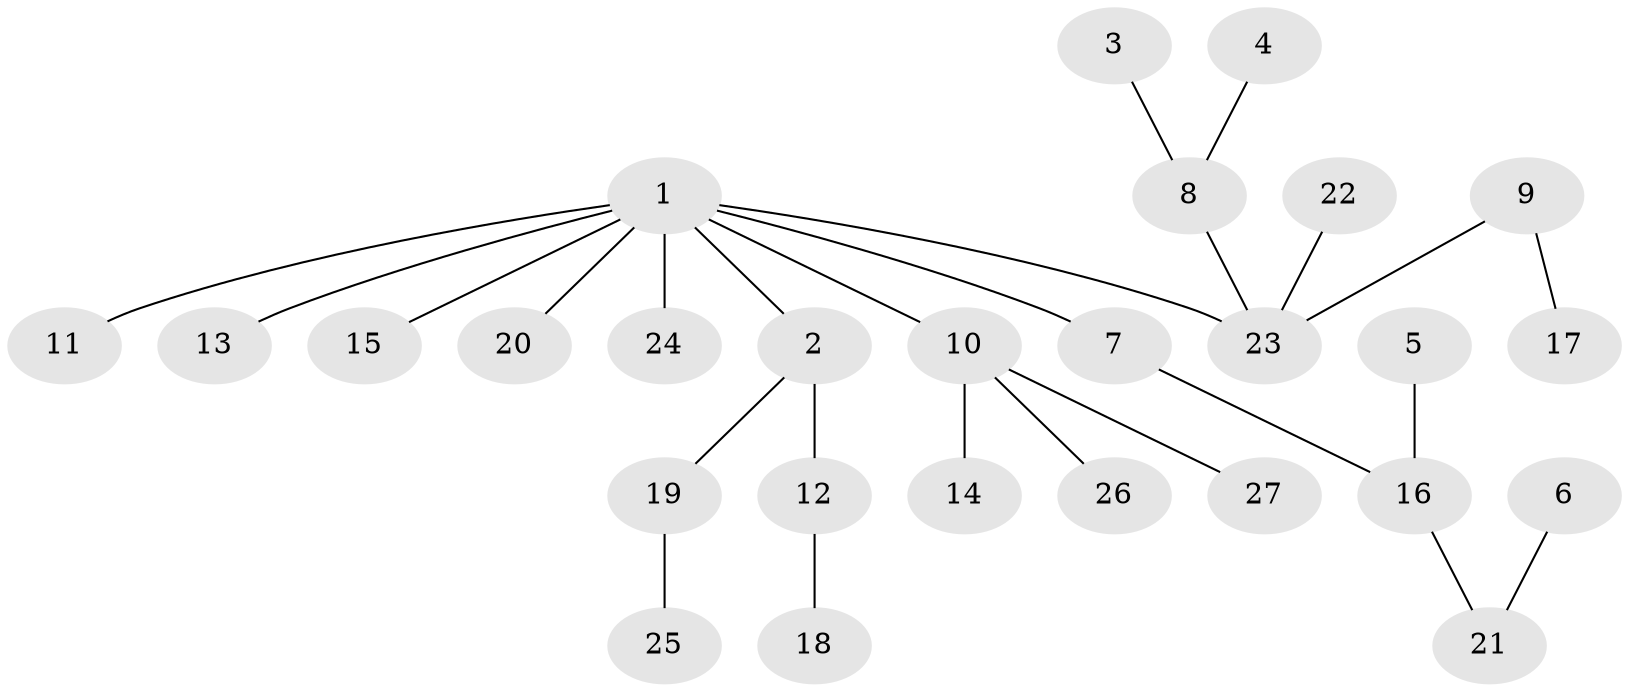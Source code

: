 // original degree distribution, {7: 0.018867924528301886, 3: 0.18867924528301888, 5: 0.018867924528301886, 4: 0.05660377358490566, 2: 0.22641509433962265, 1: 0.49056603773584906}
// Generated by graph-tools (version 1.1) at 2025/50/03/09/25 03:50:25]
// undirected, 27 vertices, 26 edges
graph export_dot {
graph [start="1"]
  node [color=gray90,style=filled];
  1;
  2;
  3;
  4;
  5;
  6;
  7;
  8;
  9;
  10;
  11;
  12;
  13;
  14;
  15;
  16;
  17;
  18;
  19;
  20;
  21;
  22;
  23;
  24;
  25;
  26;
  27;
  1 -- 2 [weight=1.0];
  1 -- 7 [weight=1.0];
  1 -- 10 [weight=1.0];
  1 -- 11 [weight=1.0];
  1 -- 13 [weight=1.0];
  1 -- 15 [weight=1.0];
  1 -- 20 [weight=1.0];
  1 -- 23 [weight=1.0];
  1 -- 24 [weight=1.0];
  2 -- 12 [weight=1.0];
  2 -- 19 [weight=1.0];
  3 -- 8 [weight=1.0];
  4 -- 8 [weight=1.0];
  5 -- 16 [weight=1.0];
  6 -- 21 [weight=1.0];
  7 -- 16 [weight=1.0];
  8 -- 23 [weight=1.0];
  9 -- 17 [weight=1.0];
  9 -- 23 [weight=1.0];
  10 -- 14 [weight=1.0];
  10 -- 26 [weight=1.0];
  10 -- 27 [weight=1.0];
  12 -- 18 [weight=1.0];
  16 -- 21 [weight=1.0];
  19 -- 25 [weight=1.0];
  22 -- 23 [weight=1.0];
}

